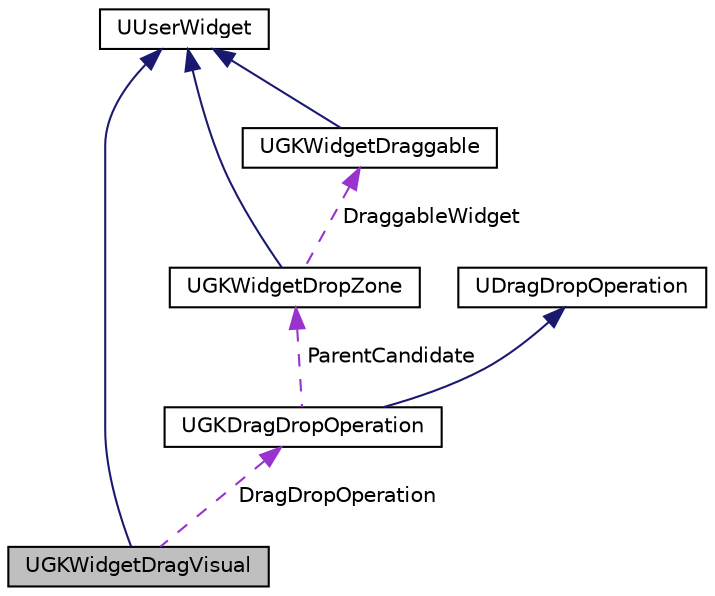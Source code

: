 digraph "UGKWidgetDragVisual"
{
 // LATEX_PDF_SIZE
  edge [fontname="Helvetica",fontsize="10",labelfontname="Helvetica",labelfontsize="10"];
  node [fontname="Helvetica",fontsize="10",shape=record];
  Node1 [label="UGKWidgetDragVisual",height=0.2,width=0.4,color="black", fillcolor="grey75", style="filled", fontcolor="black",tooltip=" "];
  Node2 -> Node1 [dir="back",color="midnightblue",fontsize="10",style="solid",fontname="Helvetica"];
  Node2 [label="UUserWidget",height=0.2,width=0.4,color="black", fillcolor="white", style="filled",tooltip=" "];
  Node3 -> Node1 [dir="back",color="darkorchid3",fontsize="10",style="dashed",label=" DragDropOperation" ,fontname="Helvetica"];
  Node3 [label="UGKDragDropOperation",height=0.2,width=0.4,color="black", fillcolor="white", style="filled",URL="$classUGKDragDropOperation.html",tooltip=" "];
  Node4 -> Node3 [dir="back",color="midnightblue",fontsize="10",style="solid",fontname="Helvetica"];
  Node4 [label="UDragDropOperation",height=0.2,width=0.4,color="black", fillcolor="white", style="filled",tooltip=" "];
  Node5 -> Node3 [dir="back",color="darkorchid3",fontsize="10",style="dashed",label=" ParentCandidate" ,fontname="Helvetica"];
  Node5 [label="UGKWidgetDropZone",height=0.2,width=0.4,color="black", fillcolor="white", style="filled",URL="$classUGKWidgetDropZone.html",tooltip=" "];
  Node2 -> Node5 [dir="back",color="midnightblue",fontsize="10",style="solid",fontname="Helvetica"];
  Node6 -> Node5 [dir="back",color="darkorchid3",fontsize="10",style="dashed",label=" DraggableWidget" ,fontname="Helvetica"];
  Node6 [label="UGKWidgetDraggable",height=0.2,width=0.4,color="black", fillcolor="white", style="filled",URL="$classUGKWidgetDraggable.html",tooltip=" "];
  Node2 -> Node6 [dir="back",color="midnightblue",fontsize="10",style="solid",fontname="Helvetica"];
}
